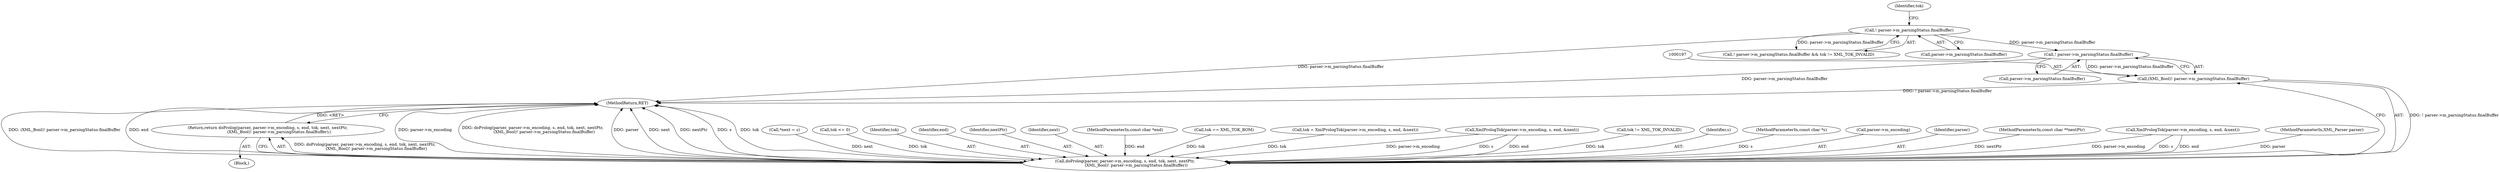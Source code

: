 digraph "1_libexpat_c20b758c332d9a13afbbb276d30db1d183a85d43_0@API" {
"1000198" [label="(Call,! parser->m_parsingStatus.finalBuffer)"];
"1000130" [label="(Call,! parser->m_parsingStatus.finalBuffer)"];
"1000196" [label="(Call,(XML_Bool)! parser->m_parsingStatus.finalBuffer)"];
"1000186" [label="(Call,doProlog(parser, parser->m_encoding, s, end, tok, next, nextPtr,\n                  (XML_Bool)! parser->m_parsingStatus.finalBuffer))"];
"1000185" [label="(Return,return doProlog(parser, parser->m_encoding, s, end, tok, next, nextPtr,\n                  (XML_Bool)! parser->m_parsingStatus.finalBuffer);)"];
"1000204" [label="(MethodReturn,RET)"];
"1000137" [label="(Identifier,tok)"];
"1000109" [label="(Call,*next = s)"];
"1000124" [label="(Call,tok <= 0)"];
"1000193" [label="(Identifier,tok)"];
"1000198" [label="(Call,! parser->m_parsingStatus.finalBuffer)"];
"1000129" [label="(Call,! parser->m_parsingStatus.finalBuffer && tok != XML_TOK_INVALID)"];
"1000192" [label="(Identifier,end)"];
"1000195" [label="(Identifier,nextPtr)"];
"1000194" [label="(Identifier,next)"];
"1000105" [label="(MethodParameterIn,const char *end)"];
"1000163" [label="(Call,tok == XML_TOK_BOM)"];
"1000170" [label="(Call,tok = XmlPrologTok(parser->m_encoding, s, end, &next))"];
"1000186" [label="(Call,doProlog(parser, parser->m_encoding, s, end, tok, next, nextPtr,\n                  (XML_Bool)! parser->m_parsingStatus.finalBuffer))"];
"1000107" [label="(Block,)"];
"1000115" [label="(Call,XmlPrologTok(parser->m_encoding, s, end, &next))"];
"1000136" [label="(Call,tok != XML_TOK_INVALID)"];
"1000131" [label="(Call,parser->m_parsingStatus.finalBuffer)"];
"1000191" [label="(Identifier,s)"];
"1000104" [label="(MethodParameterIn,const char *s)"];
"1000188" [label="(Call,parser->m_encoding)"];
"1000187" [label="(Identifier,parser)"];
"1000106" [label="(MethodParameterIn,const char **nextPtr)"];
"1000199" [label="(Call,parser->m_parsingStatus.finalBuffer)"];
"1000172" [label="(Call,XmlPrologTok(parser->m_encoding, s, end, &next))"];
"1000103" [label="(MethodParameterIn,XML_Parser parser)"];
"1000196" [label="(Call,(XML_Bool)! parser->m_parsingStatus.finalBuffer)"];
"1000185" [label="(Return,return doProlog(parser, parser->m_encoding, s, end, tok, next, nextPtr,\n                  (XML_Bool)! parser->m_parsingStatus.finalBuffer);)"];
"1000130" [label="(Call,! parser->m_parsingStatus.finalBuffer)"];
"1000198" -> "1000196"  [label="AST: "];
"1000198" -> "1000199"  [label="CFG: "];
"1000199" -> "1000198"  [label="AST: "];
"1000196" -> "1000198"  [label="CFG: "];
"1000198" -> "1000204"  [label="DDG: parser->m_parsingStatus.finalBuffer"];
"1000198" -> "1000196"  [label="DDG: parser->m_parsingStatus.finalBuffer"];
"1000130" -> "1000198"  [label="DDG: parser->m_parsingStatus.finalBuffer"];
"1000130" -> "1000129"  [label="AST: "];
"1000130" -> "1000131"  [label="CFG: "];
"1000131" -> "1000130"  [label="AST: "];
"1000137" -> "1000130"  [label="CFG: "];
"1000129" -> "1000130"  [label="CFG: "];
"1000130" -> "1000204"  [label="DDG: parser->m_parsingStatus.finalBuffer"];
"1000130" -> "1000129"  [label="DDG: parser->m_parsingStatus.finalBuffer"];
"1000196" -> "1000186"  [label="AST: "];
"1000197" -> "1000196"  [label="AST: "];
"1000186" -> "1000196"  [label="CFG: "];
"1000196" -> "1000204"  [label="DDG: ! parser->m_parsingStatus.finalBuffer"];
"1000196" -> "1000186"  [label="DDG: ! parser->m_parsingStatus.finalBuffer"];
"1000186" -> "1000185"  [label="AST: "];
"1000187" -> "1000186"  [label="AST: "];
"1000188" -> "1000186"  [label="AST: "];
"1000191" -> "1000186"  [label="AST: "];
"1000192" -> "1000186"  [label="AST: "];
"1000193" -> "1000186"  [label="AST: "];
"1000194" -> "1000186"  [label="AST: "];
"1000195" -> "1000186"  [label="AST: "];
"1000185" -> "1000186"  [label="CFG: "];
"1000186" -> "1000204"  [label="DDG: parser->m_encoding"];
"1000186" -> "1000204"  [label="DDG: doProlog(parser, parser->m_encoding, s, end, tok, next, nextPtr,\n                  (XML_Bool)! parser->m_parsingStatus.finalBuffer)"];
"1000186" -> "1000204"  [label="DDG: parser"];
"1000186" -> "1000204"  [label="DDG: next"];
"1000186" -> "1000204"  [label="DDG: nextPtr"];
"1000186" -> "1000204"  [label="DDG: s"];
"1000186" -> "1000204"  [label="DDG: tok"];
"1000186" -> "1000204"  [label="DDG: (XML_Bool)! parser->m_parsingStatus.finalBuffer"];
"1000186" -> "1000204"  [label="DDG: end"];
"1000186" -> "1000185"  [label="DDG: doProlog(parser, parser->m_encoding, s, end, tok, next, nextPtr,\n                  (XML_Bool)! parser->m_parsingStatus.finalBuffer)"];
"1000103" -> "1000186"  [label="DDG: parser"];
"1000172" -> "1000186"  [label="DDG: parser->m_encoding"];
"1000172" -> "1000186"  [label="DDG: s"];
"1000172" -> "1000186"  [label="DDG: end"];
"1000115" -> "1000186"  [label="DDG: parser->m_encoding"];
"1000115" -> "1000186"  [label="DDG: s"];
"1000115" -> "1000186"  [label="DDG: end"];
"1000104" -> "1000186"  [label="DDG: s"];
"1000105" -> "1000186"  [label="DDG: end"];
"1000163" -> "1000186"  [label="DDG: tok"];
"1000124" -> "1000186"  [label="DDG: tok"];
"1000170" -> "1000186"  [label="DDG: tok"];
"1000136" -> "1000186"  [label="DDG: tok"];
"1000109" -> "1000186"  [label="DDG: next"];
"1000106" -> "1000186"  [label="DDG: nextPtr"];
"1000185" -> "1000107"  [label="AST: "];
"1000204" -> "1000185"  [label="CFG: "];
"1000185" -> "1000204"  [label="DDG: <RET>"];
}

